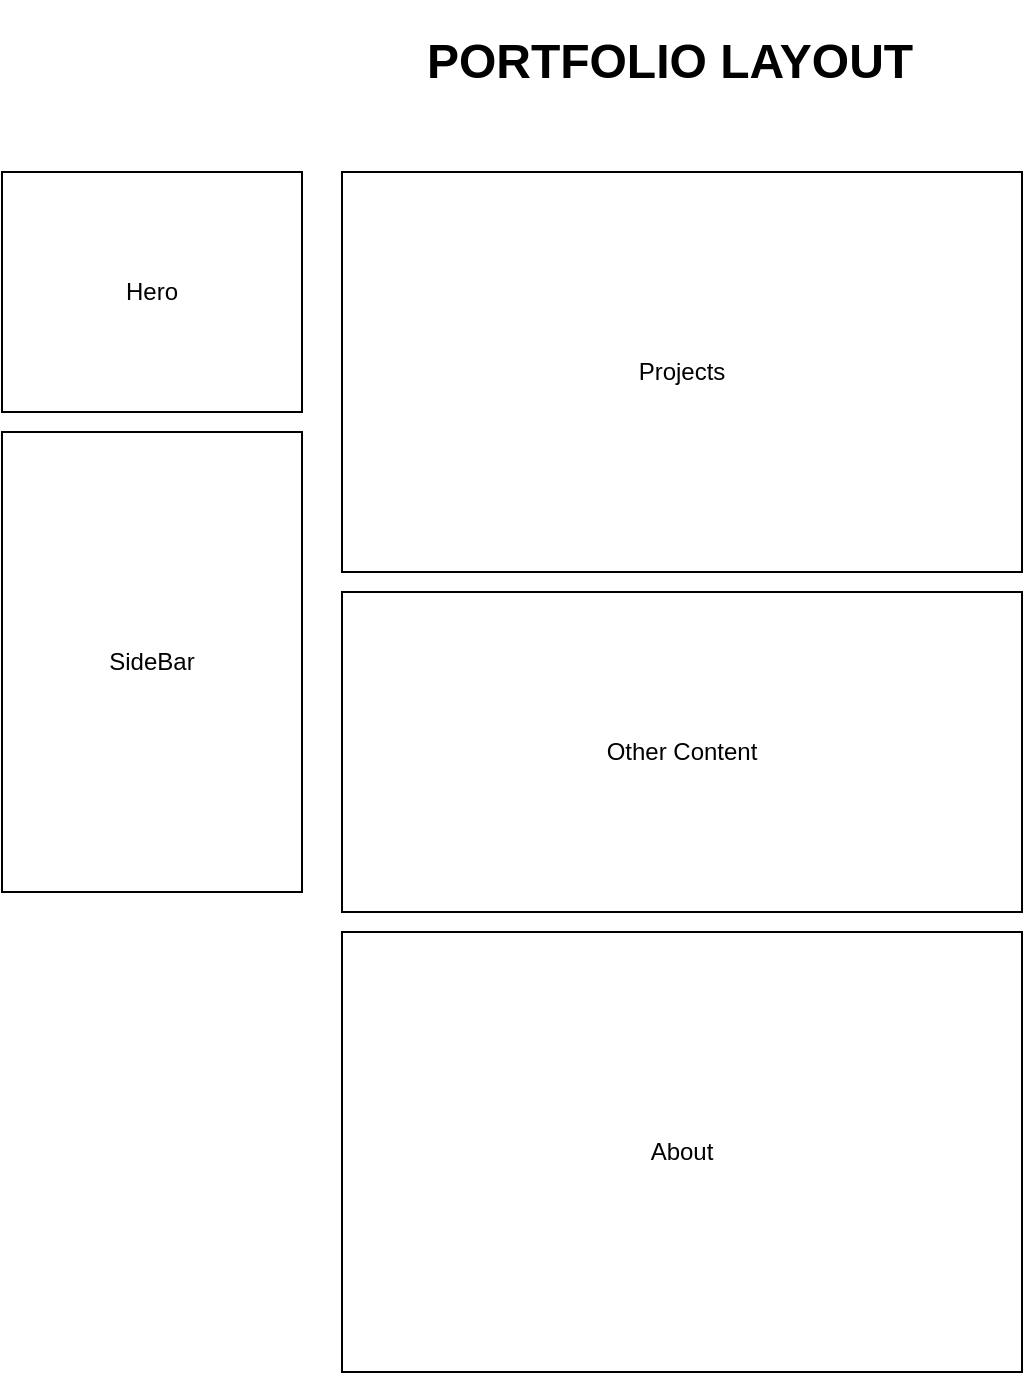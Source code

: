 <mxfile version="22.1.18" type="device">
  <diagram name="Page-1" id="M_JASfBlVER7NzfHMwRe">
    <mxGraphModel dx="1114" dy="924" grid="1" gridSize="10" guides="1" tooltips="1" connect="1" arrows="1" fold="1" page="1" pageScale="1" pageWidth="827" pageHeight="1169" math="0" shadow="0">
      <root>
        <mxCell id="0" />
        <mxCell id="1" parent="0" />
        <mxCell id="FbxuuJR0dOxUdGeZTEDs-1" value="&lt;h1&gt;PORTFOLIO LAYOUT&lt;/h1&gt;" style="text;html=1;strokeColor=none;fillColor=none;align=center;verticalAlign=middle;whiteSpace=wrap;rounded=0;" parent="1" vertex="1">
          <mxGeometry x="291" y="50" width="246" height="30" as="geometry" />
        </mxCell>
        <mxCell id="oYRlRKUUcjkTI3zi0SIw-3" value="Hero" style="rounded=0;whiteSpace=wrap;html=1;" parent="1" vertex="1">
          <mxGeometry x="80" y="120" width="150" height="120" as="geometry" />
        </mxCell>
        <mxCell id="oYRlRKUUcjkTI3zi0SIw-4" value="SideBar" style="rounded=0;whiteSpace=wrap;html=1;" parent="1" vertex="1">
          <mxGeometry x="80" y="250" width="150" height="230" as="geometry" />
        </mxCell>
        <mxCell id="oYRlRKUUcjkTI3zi0SIw-5" value="Projects" style="rounded=0;whiteSpace=wrap;html=1;" parent="1" vertex="1">
          <mxGeometry x="250" y="120" width="340" height="200" as="geometry" />
        </mxCell>
        <mxCell id="oYRlRKUUcjkTI3zi0SIw-6" value="Other Content" style="rounded=0;whiteSpace=wrap;html=1;" parent="1" vertex="1">
          <mxGeometry x="250" y="330" width="340" height="160" as="geometry" />
        </mxCell>
        <mxCell id="oYRlRKUUcjkTI3zi0SIw-7" value="About" style="rounded=0;whiteSpace=wrap;html=1;" parent="1" vertex="1">
          <mxGeometry x="250" y="500" width="340" height="220" as="geometry" />
        </mxCell>
      </root>
    </mxGraphModel>
  </diagram>
</mxfile>
